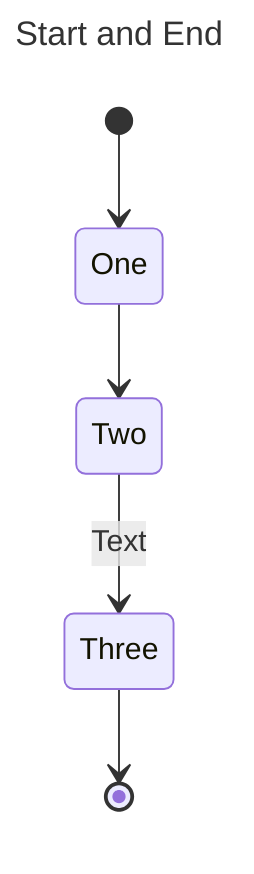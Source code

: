 ---
title: Start and End
---
stateDiagram
    state "One" as 1
    state "Two" as 2
    state "Three" as 3
    [*]-->1
    1-->2
    2-->3: Text
    3-->[*]